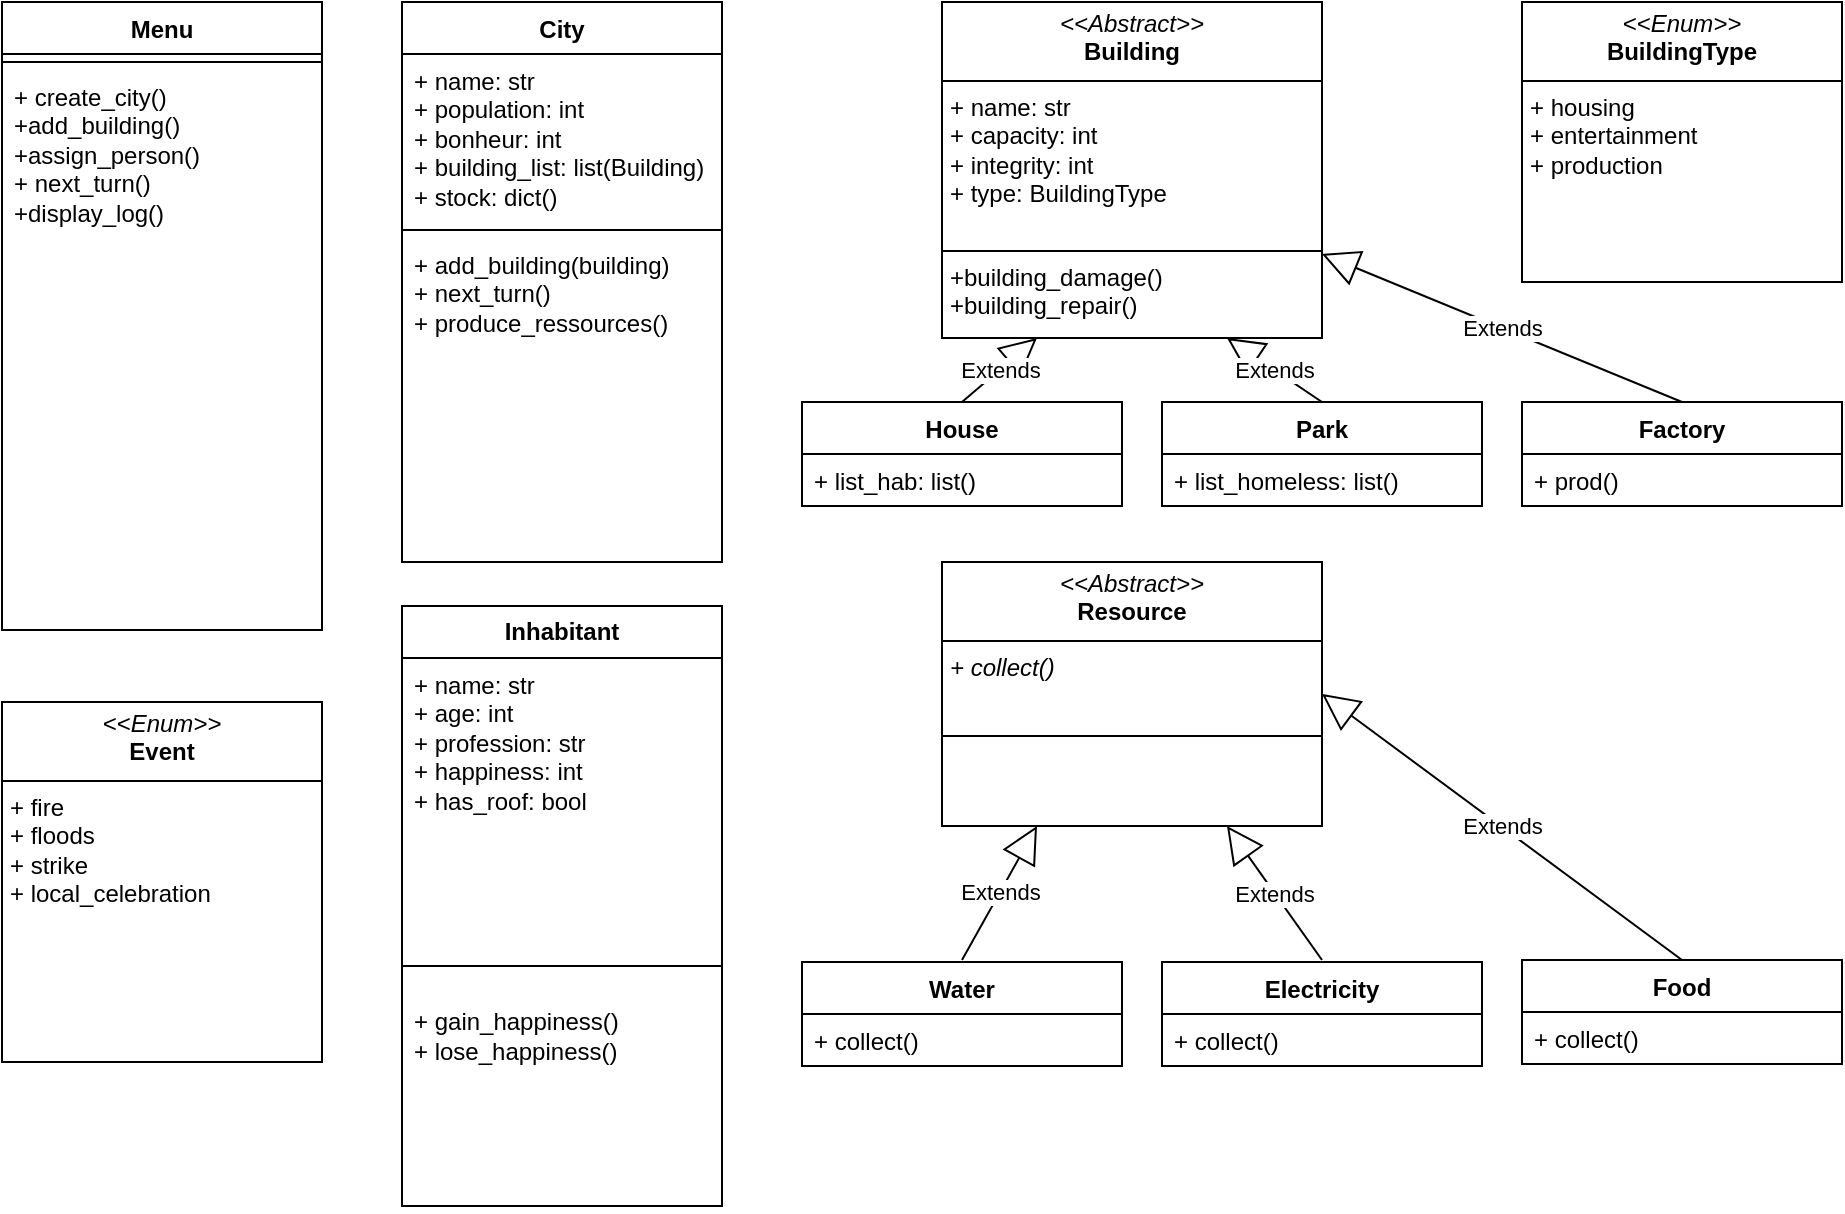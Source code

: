 <mxfile version="28.0.6">
  <diagram name="Page-1" id="MatQbKf_t3b7bPc_HPlH">
    <mxGraphModel dx="1968" dy="746" grid="1" gridSize="10" guides="1" tooltips="1" connect="1" arrows="1" fold="1" page="1" pageScale="1" pageWidth="583" pageHeight="827" math="0" shadow="0">
      <root>
        <mxCell id="0" />
        <mxCell id="1" parent="0" />
        <mxCell id="wWkpORtVnHftsxOOtUtl-1" value="City" style="swimlane;fontStyle=1;align=center;verticalAlign=top;childLayout=stackLayout;horizontal=1;startSize=26;horizontalStack=0;resizeParent=1;resizeParentMax=0;resizeLast=0;collapsible=1;marginBottom=0;whiteSpace=wrap;html=1;" parent="1" vertex="1">
          <mxGeometry x="-260" y="148" width="160" height="280" as="geometry" />
        </mxCell>
        <mxCell id="wWkpORtVnHftsxOOtUtl-2" value="+ name: str&lt;div&gt;+ population: int&lt;/div&gt;&lt;div&gt;+ bonheur: int&lt;/div&gt;&lt;div&gt;+ building_list: list(Building)&lt;/div&gt;&lt;div&gt;+ stock: dict()&lt;/div&gt;" style="text;strokeColor=none;fillColor=none;align=left;verticalAlign=top;spacingLeft=4;spacingRight=4;overflow=hidden;rotatable=0;points=[[0,0.5],[1,0.5]];portConstraint=eastwest;whiteSpace=wrap;html=1;" parent="wWkpORtVnHftsxOOtUtl-1" vertex="1">
          <mxGeometry y="26" width="160" height="84" as="geometry" />
        </mxCell>
        <mxCell id="wWkpORtVnHftsxOOtUtl-3" value="" style="line;strokeWidth=1;fillColor=none;align=left;verticalAlign=middle;spacingTop=-1;spacingLeft=3;spacingRight=3;rotatable=0;labelPosition=right;points=[];portConstraint=eastwest;strokeColor=inherit;" parent="wWkpORtVnHftsxOOtUtl-1" vertex="1">
          <mxGeometry y="110" width="160" height="8" as="geometry" />
        </mxCell>
        <mxCell id="wWkpORtVnHftsxOOtUtl-4" value="+ add_building(building)&lt;div&gt;+ next_turn()&lt;/div&gt;&lt;div&gt;+ produce_ressources()&lt;/div&gt;" style="text;strokeColor=none;fillColor=none;align=left;verticalAlign=top;spacingLeft=4;spacingRight=4;overflow=hidden;rotatable=0;points=[[0,0.5],[1,0.5]];portConstraint=eastwest;whiteSpace=wrap;html=1;" parent="wWkpORtVnHftsxOOtUtl-1" vertex="1">
          <mxGeometry y="118" width="160" height="162" as="geometry" />
        </mxCell>
        <mxCell id="wWkpORtVnHftsxOOtUtl-9" value="&lt;p style=&quot;margin:0px;margin-top:4px;text-align:center;&quot;&gt;&lt;i&gt;&amp;lt;&amp;lt;Enum&amp;gt;&amp;gt;&lt;/i&gt;&lt;br&gt;&lt;b&gt;BuildingType&lt;/b&gt;&lt;/p&gt;&lt;hr size=&quot;1&quot; style=&quot;border-style:solid;&quot;&gt;&lt;p style=&quot;margin:0px;margin-left:4px;&quot;&gt;+ housing&lt;br&gt;+ entertainment&lt;/p&gt;&lt;p style=&quot;margin:0px;margin-left:4px;&quot;&gt;+ production&lt;/p&gt;" style="verticalAlign=top;align=left;overflow=fill;html=1;whiteSpace=wrap;" parent="1" vertex="1">
          <mxGeometry x="300" y="148" width="160" height="140" as="geometry" />
        </mxCell>
        <mxCell id="wWkpORtVnHftsxOOtUtl-11" value="House" style="swimlane;fontStyle=1;align=center;verticalAlign=top;childLayout=stackLayout;horizontal=1;startSize=26;horizontalStack=0;resizeParent=1;resizeParentMax=0;resizeLast=0;collapsible=1;marginBottom=0;whiteSpace=wrap;html=1;" parent="1" vertex="1">
          <mxGeometry x="-60" y="348" width="160" height="52" as="geometry" />
        </mxCell>
        <mxCell id="wWkpORtVnHftsxOOtUtl-12" value="+ list_hab: list()" style="text;strokeColor=none;fillColor=none;align=left;verticalAlign=top;spacingLeft=4;spacingRight=4;overflow=hidden;rotatable=0;points=[[0,0.5],[1,0.5]];portConstraint=eastwest;whiteSpace=wrap;html=1;fontStyle=0" parent="wWkpORtVnHftsxOOtUtl-11" vertex="1">
          <mxGeometry y="26" width="160" height="26" as="geometry" />
        </mxCell>
        <mxCell id="wWkpORtVnHftsxOOtUtl-15" value="Park" style="swimlane;fontStyle=1;align=center;verticalAlign=top;childLayout=stackLayout;horizontal=1;startSize=26;horizontalStack=0;resizeParent=1;resizeParentMax=0;resizeLast=0;collapsible=1;marginBottom=0;whiteSpace=wrap;html=1;" parent="1" vertex="1">
          <mxGeometry x="120" y="348" width="160" height="52" as="geometry" />
        </mxCell>
        <mxCell id="wWkpORtVnHftsxOOtUtl-16" value="+ list_homeless: list()" style="text;strokeColor=none;fillColor=none;align=left;verticalAlign=top;spacingLeft=4;spacingRight=4;overflow=hidden;rotatable=0;points=[[0,0.5],[1,0.5]];portConstraint=eastwest;whiteSpace=wrap;html=1;fontStyle=0" parent="wWkpORtVnHftsxOOtUtl-15" vertex="1">
          <mxGeometry y="26" width="160" height="26" as="geometry" />
        </mxCell>
        <mxCell id="wWkpORtVnHftsxOOtUtl-17" value="Factory" style="swimlane;fontStyle=1;align=center;verticalAlign=top;childLayout=stackLayout;horizontal=1;startSize=26;horizontalStack=0;resizeParent=1;resizeParentMax=0;resizeLast=0;collapsible=1;marginBottom=0;whiteSpace=wrap;html=1;" parent="1" vertex="1">
          <mxGeometry x="300" y="348" width="160" height="52" as="geometry" />
        </mxCell>
        <mxCell id="wWkpORtVnHftsxOOtUtl-18" value="+ prod()" style="text;strokeColor=none;fillColor=none;align=left;verticalAlign=top;spacingLeft=4;spacingRight=4;overflow=hidden;rotatable=0;points=[[0,0.5],[1,0.5]];portConstraint=eastwest;whiteSpace=wrap;html=1;fontStyle=0" parent="wWkpORtVnHftsxOOtUtl-17" vertex="1">
          <mxGeometry y="26" width="160" height="26" as="geometry" />
        </mxCell>
        <mxCell id="wWkpORtVnHftsxOOtUtl-19" value="&lt;b&gt;Inhabitant&lt;/b&gt;" style="swimlane;fontStyle=0;childLayout=stackLayout;horizontal=1;startSize=26;fillColor=none;horizontalStack=0;resizeParent=1;resizeParentMax=0;resizeLast=0;collapsible=1;marginBottom=0;whiteSpace=wrap;html=1;" parent="1" vertex="1">
          <mxGeometry x="-260" y="450" width="160" height="300" as="geometry" />
        </mxCell>
        <mxCell id="wWkpORtVnHftsxOOtUtl-49" value="Extends" style="endArrow=block;endSize=16;endFill=0;html=1;rounded=0;exitX=0.5;exitY=0;exitDx=0;exitDy=0;entryX=0.25;entryY=1;entryDx=0;entryDy=0;" parent="wWkpORtVnHftsxOOtUtl-19" target="wWkpORtVnHftsxOOtUtl-23" edge="1">
          <mxGeometry width="160" relative="1" as="geometry">
            <mxPoint x="280" y="177" as="sourcePoint" />
            <mxPoint x="100" y="68" as="targetPoint" />
          </mxGeometry>
        </mxCell>
        <mxCell id="wWkpORtVnHftsxOOtUtl-22" value="&lt;div&gt;+ name: st&lt;span style=&quot;background-color: transparent; color: light-dark(rgb(0, 0, 0), rgb(255, 255, 255));&quot;&gt;r&lt;/span&gt;&lt;/div&gt;&lt;div&gt;&lt;span style=&quot;background-color: transparent; color: light-dark(rgb(0, 0, 0), rgb(255, 255, 255));&quot;&gt;+ age: int&lt;/span&gt;&lt;span style=&quot;background-color: transparent; text-wrap-mode: nowrap; color: rgba(0, 0, 0, 0); font-family: monospace; font-size: 0px;&quot;&gt;%3CmxGraphModel%3E%3Croot%3E%3CmxCell%20id%3D%220%22%2F%3E%3CmxCell%20id%3D%221%22%20parent%3D%220%22%2F%3E%3CmxCell%20id%3D%222%22%20value%3D%22%2B%20age%3A%20int%22%20style%3D%22text%3BstrokeColor%3Dnone%3BfillColor%3Dnone%3Balign%3Dleft%3BverticalAlign%3Dtop%3BspacingLeft%3D4%3BspacingRight%3D4%3Boverflow%3Dhidden%3Brotatable%3D0%3Bpoints%3D%5B%5B0%2C0.5%5D%2C%5B1%2C0.5%5D%5D%3BportConstraint%3Deastwest%3BwhiteSpace%3Dwrap%3Bhtml%3D1%3B%22%20vertex%3D%221%22%20parent%3D%221%22%3E%3CmxGeometry%20x%3D%22-80%22%20y%3D%22518%22%20width%3D%22160%22%20height%3D%2226%22%20as%3D%22geometry%22%2F%3E%3C%2FmxCell%3E%3C%2Froot%3E%3C%2FmxGraphModel%3&lt;/span&gt;&lt;span style=&quot;background-color: transparent; text-wrap-mode: nowrap; color: rgba(0, 0, 0, 0); font-family: monospace; font-size: 0px;&quot;&gt;%3CmxGraphModel%3E%3Croot%3E%3CmxCell%20id%3D%220%22%2F%3E%3CmxCell%20id%3D%221%22%20parent%3D%220%22%2F%3E%3CmxCell%20id%3D%222%22%20value%3D%22%2B%20age%3A%20int%22%20style%3D%22text%3BstrokeColor%3Dnone%3BfillColor%3Dnone%3Balign%3Dleft%3BverticalAlign%3Dtop%3BspacingLeft%3D4%3BspacingRight%3D4%3Boverflow%3Dhidden%3Brotatable%3D0%3Bpoints%3D%5B%5B0%2C0.5%5D%2C%5B1%2C0.5%5D%5D%3BportConstraint%3Deastwest%3BwhiteSpace%3Dwrap%3Bhtml%3D1%3B%22%20vertex%3D%221%22%20parent%3D%221%22%3E%3CmxGeometry%20x%3D%22-80%22%20y%3D%22518%22%20width%3D%22160%22%20height%3D%2226%22%20as%3D%22geometry%22%2F%3E%3C%2FmxCell%3E%3C%2Froot%3E%3C%2FmxGraphModel%3E&lt;/span&gt;&lt;/div&gt;+ profession: str&lt;div&gt;+ happiness: int&lt;/div&gt;&lt;div&gt;+ has_roof: bool&lt;/div&gt;" style="text;strokeColor=none;fillColor=none;align=left;verticalAlign=top;spacingLeft=4;spacingRight=4;overflow=hidden;rotatable=0;points=[[0,0.5],[1,0.5]];portConstraint=eastwest;whiteSpace=wrap;html=1;" parent="wWkpORtVnHftsxOOtUtl-19" vertex="1">
          <mxGeometry y="26" width="160" height="154" as="geometry" />
        </mxCell>
        <mxCell id="fnq6SWNnUvL2eDuotHyo-20" value="&lt;br&gt;&lt;div&gt;+ gain_happiness()&lt;div&gt;+ lose_happiness()&lt;/div&gt;&lt;/div&gt;" style="text;strokeColor=default;fillColor=none;align=left;verticalAlign=top;spacingLeft=4;spacingRight=4;overflow=hidden;rotatable=0;points=[[0,0.5],[1,0.5]];portConstraint=eastwest;whiteSpace=wrap;html=1;" vertex="1" parent="wWkpORtVnHftsxOOtUtl-19">
          <mxGeometry y="180" width="160" height="120" as="geometry" />
        </mxCell>
        <mxCell id="wWkpORtVnHftsxOOtUtl-23" value="&lt;p style=&quot;margin:0px;margin-top:4px;text-align:center;&quot;&gt;&lt;i&gt;&amp;lt;&amp;lt;Abstract&amp;gt;&amp;gt;&lt;/i&gt;&lt;br&gt;&lt;b&gt;Resource&lt;/b&gt;&lt;/p&gt;&lt;hr size=&quot;1&quot; style=&quot;border-style:solid;&quot;&gt;&lt;p style=&quot;margin:0px;margin-left:4px;&quot;&gt;&lt;i style=&quot;background-color: transparent; color: light-dark(rgb(0, 0, 0), rgb(255, 255, 255));&quot;&gt;+ collect()&lt;/i&gt;&lt;/p&gt;&lt;p style=&quot;margin:0px;margin-left:4px;&quot;&gt;&lt;span style=&quot;color: rgba(0, 0, 0, 0); font-family: monospace; font-size: 0px; text-wrap-mode: nowrap;&quot;&gt;%3CmxGraphModel%3E%3Croot%3E%3CmxCell%20id%3D%220%22%2F%3E%3CmxCell%20id%3D%221%22%20parent%3D%220%22%2F%3E%3CmxCell%20id%3D%222%22%20value%3D%22%22%20style%3D%22line%3BstrokeWidth%3D1%3BfillColor%3Dnone%3Balign%3Dleft%3BverticalAlign%3Dmiddle%3BspacingTop%3D-1%3BspacingLeft%3D3%3BspacingRight%3D3%3Brotatable%3D0%3BlabelPosition%3Dright%3Bpoints%3D%5B%5D%3BportConstraint%3Deastwest%3BstrokeColor%3Dinherit%3B%22%20vertex%3D%221%22%20parent%3D%221%22%3E%3CmxGeometry%20x%3D%22-260%22%20y%3D%22258%22%20width%3D%22160%22%20height%3D%228%22%20as%3D%22geometry%22%2F%3E%3C%2FmxCell%3E%3C%2Froot%3E%3C%2FmxGraphModel%3E&lt;/span&gt;&lt;/p&gt;" style="verticalAlign=top;align=left;overflow=fill;html=1;whiteSpace=wrap;" parent="1" vertex="1">
          <mxGeometry x="10" y="428" width="190" height="132" as="geometry" />
        </mxCell>
        <mxCell id="wWkpORtVnHftsxOOtUtl-24" value="Water" style="swimlane;fontStyle=1;align=center;verticalAlign=top;childLayout=stackLayout;horizontal=1;startSize=26;horizontalStack=0;resizeParent=1;resizeParentMax=0;resizeLast=0;collapsible=1;marginBottom=0;whiteSpace=wrap;html=1;" parent="1" vertex="1">
          <mxGeometry x="-60" y="628" width="160" height="52" as="geometry" />
        </mxCell>
        <mxCell id="wWkpORtVnHftsxOOtUtl-25" value="+ collect()" style="text;strokeColor=none;fillColor=none;align=left;verticalAlign=top;spacingLeft=4;spacingRight=4;overflow=hidden;rotatable=0;points=[[0,0.5],[1,0.5]];portConstraint=eastwest;whiteSpace=wrap;html=1;fontStyle=0" parent="wWkpORtVnHftsxOOtUtl-24" vertex="1">
          <mxGeometry y="26" width="160" height="26" as="geometry" />
        </mxCell>
        <mxCell id="wWkpORtVnHftsxOOtUtl-26" value="Electricity" style="swimlane;fontStyle=1;align=center;verticalAlign=top;childLayout=stackLayout;horizontal=1;startSize=26;horizontalStack=0;resizeParent=1;resizeParentMax=0;resizeLast=0;collapsible=1;marginBottom=0;whiteSpace=wrap;html=1;" parent="1" vertex="1">
          <mxGeometry x="120" y="628" width="160" height="52" as="geometry" />
        </mxCell>
        <mxCell id="wWkpORtVnHftsxOOtUtl-27" value="+ collect()" style="text;strokeColor=none;fillColor=none;align=left;verticalAlign=top;spacingLeft=4;spacingRight=4;overflow=hidden;rotatable=0;points=[[0,0.5],[1,0.5]];portConstraint=eastwest;whiteSpace=wrap;html=1;fontStyle=0" parent="wWkpORtVnHftsxOOtUtl-26" vertex="1">
          <mxGeometry y="26" width="160" height="26" as="geometry" />
        </mxCell>
        <mxCell id="wWkpORtVnHftsxOOtUtl-28" value="Food" style="swimlane;fontStyle=1;align=center;verticalAlign=top;childLayout=stackLayout;horizontal=1;startSize=26;horizontalStack=0;resizeParent=1;resizeParentMax=0;resizeLast=0;collapsible=1;marginBottom=0;whiteSpace=wrap;html=1;" parent="1" vertex="1">
          <mxGeometry x="300" y="627" width="160" height="52" as="geometry" />
        </mxCell>
        <mxCell id="wWkpORtVnHftsxOOtUtl-29" value="+ collect()" style="text;strokeColor=none;fillColor=none;align=left;verticalAlign=top;spacingLeft=4;spacingRight=4;overflow=hidden;rotatable=0;points=[[0,0.5],[1,0.5]];portConstraint=eastwest;whiteSpace=wrap;html=1;fontStyle=0" parent="wWkpORtVnHftsxOOtUtl-28" vertex="1">
          <mxGeometry y="26" width="160" height="26" as="geometry" />
        </mxCell>
        <mxCell id="wWkpORtVnHftsxOOtUtl-30" value="&lt;p style=&quot;margin:0px;margin-top:4px;text-align:center;&quot;&gt;&lt;i&gt;&amp;lt;&amp;lt;Enum&amp;gt;&amp;gt;&lt;/i&gt;&lt;br&gt;&lt;b&gt;Event&lt;/b&gt;&lt;/p&gt;&lt;hr size=&quot;1&quot; style=&quot;border-style:solid;&quot;&gt;&lt;p style=&quot;margin:0px;margin-left:4px;&quot;&gt;+ fire&lt;br&gt;+ floods&lt;/p&gt;&lt;p style=&quot;margin:0px;margin-left:4px;&quot;&gt;+ strike&lt;/p&gt;&lt;p style=&quot;margin:0px;margin-left:4px;&quot;&gt;+ local_celebration&lt;/p&gt;" style="verticalAlign=top;align=left;overflow=fill;html=1;whiteSpace=wrap;" parent="1" vertex="1">
          <mxGeometry x="-460" y="498" width="160" height="180" as="geometry" />
        </mxCell>
        <mxCell id="wWkpORtVnHftsxOOtUtl-31" value="Menu" style="swimlane;fontStyle=1;align=center;verticalAlign=top;childLayout=stackLayout;horizontal=1;startSize=26;horizontalStack=0;resizeParent=1;resizeParentMax=0;resizeLast=0;collapsible=1;marginBottom=0;whiteSpace=wrap;html=1;" parent="1" vertex="1">
          <mxGeometry x="-460" y="148" width="160" height="314" as="geometry" />
        </mxCell>
        <mxCell id="wWkpORtVnHftsxOOtUtl-33" value="" style="line;strokeWidth=1;fillColor=none;align=left;verticalAlign=middle;spacingTop=-1;spacingLeft=3;spacingRight=3;rotatable=0;labelPosition=right;points=[];portConstraint=eastwest;strokeColor=inherit;" parent="wWkpORtVnHftsxOOtUtl-31" vertex="1">
          <mxGeometry y="26" width="160" height="8" as="geometry" />
        </mxCell>
        <mxCell id="wWkpORtVnHftsxOOtUtl-34" value="&lt;div&gt;&lt;span style=&quot;font-style: normal;&quot;&gt;+ create_city()&lt;/span&gt;&lt;/div&gt;&lt;div&gt;&lt;span style=&quot;font-style: normal;&quot;&gt;+add_building()&lt;/span&gt;&lt;/div&gt;&lt;div&gt;&lt;span style=&quot;font-style: normal;&quot;&gt;+assign_person()&lt;/span&gt;&lt;/div&gt;&lt;span style=&quot;font-style: normal;&quot;&gt;+ next_turn()&lt;/span&gt;&lt;div&gt;&lt;span style=&quot;font-style: normal;&quot;&gt;+display_log()&lt;/span&gt;&lt;/div&gt;" style="text;strokeColor=none;fillColor=none;align=left;verticalAlign=top;spacingLeft=4;spacingRight=4;overflow=hidden;rotatable=0;points=[[0,0.5],[1,0.5]];portConstraint=eastwest;whiteSpace=wrap;html=1;fontStyle=2" parent="wWkpORtVnHftsxOOtUtl-31" vertex="1">
          <mxGeometry y="34" width="160" height="280" as="geometry" />
        </mxCell>
        <mxCell id="wWkpORtVnHftsxOOtUtl-47" value="Extends" style="endArrow=block;endSize=16;endFill=0;html=1;rounded=0;exitX=0.5;exitY=0;exitDx=0;exitDy=0;entryX=1;entryY=0.5;entryDx=0;entryDy=0;" parent="1" source="wWkpORtVnHftsxOOtUtl-28" target="wWkpORtVnHftsxOOtUtl-23" edge="1">
          <mxGeometry width="160" relative="1" as="geometry">
            <mxPoint x="305" y="588" as="sourcePoint" />
            <mxPoint x="455" y="588" as="targetPoint" />
          </mxGeometry>
        </mxCell>
        <mxCell id="wWkpORtVnHftsxOOtUtl-48" value="Extends" style="endArrow=block;endSize=16;endFill=0;html=1;rounded=0;exitX=0.5;exitY=0;exitDx=0;exitDy=0;entryX=0.75;entryY=1;entryDx=0;entryDy=0;" parent="1" target="wWkpORtVnHftsxOOtUtl-23" edge="1">
          <mxGeometry width="160" relative="1" as="geometry">
            <mxPoint x="200" y="627" as="sourcePoint" />
            <mxPoint x="20" y="518" as="targetPoint" />
          </mxGeometry>
        </mxCell>
        <mxCell id="wWkpORtVnHftsxOOtUtl-50" value="Extends" style="endArrow=block;endSize=16;endFill=0;html=1;rounded=0;exitX=0.5;exitY=0;exitDx=0;exitDy=0;entryX=1;entryY=0.75;entryDx=0;entryDy=0;" parent="1" target="fnq6SWNnUvL2eDuotHyo-18" edge="1">
          <mxGeometry width="160" relative="1" as="geometry">
            <mxPoint x="380" y="348" as="sourcePoint" />
            <mxPoint x="200.95" y="274.98" as="targetPoint" />
          </mxGeometry>
        </mxCell>
        <mxCell id="wWkpORtVnHftsxOOtUtl-51" value="Extends" style="endArrow=block;endSize=16;endFill=0;html=1;rounded=0;exitX=0.5;exitY=0;exitDx=0;exitDy=0;entryX=0.75;entryY=1;entryDx=0;entryDy=0;" parent="1" target="fnq6SWNnUvL2eDuotHyo-18" edge="1">
          <mxGeometry width="160" relative="1" as="geometry">
            <mxPoint x="200" y="348" as="sourcePoint" />
            <mxPoint x="140.91" y="287.02" as="targetPoint" />
          </mxGeometry>
        </mxCell>
        <mxCell id="wWkpORtVnHftsxOOtUtl-52" value="Extends" style="endArrow=block;endSize=16;endFill=0;html=1;rounded=0;exitX=0.5;exitY=0;exitDx=0;exitDy=0;entryX=0.25;entryY=1;entryDx=0;entryDy=0;" parent="1" source="wWkpORtVnHftsxOOtUtl-11" target="fnq6SWNnUvL2eDuotHyo-18" edge="1">
          <mxGeometry width="160" relative="1" as="geometry">
            <mxPoint x="300" y="417" as="sourcePoint" />
            <mxPoint x="64.91" y="288" as="targetPoint" />
          </mxGeometry>
        </mxCell>
        <mxCell id="fnq6SWNnUvL2eDuotHyo-1" value="" style="line;strokeWidth=1;fillColor=none;align=left;verticalAlign=middle;spacingTop=-1;spacingLeft=3;spacingRight=3;rotatable=0;labelPosition=right;points=[];portConstraint=eastwest;strokeColor=inherit;" vertex="1" parent="1">
          <mxGeometry x="10" y="510" width="190" height="10" as="geometry" />
        </mxCell>
        <mxCell id="fnq6SWNnUvL2eDuotHyo-18" value="&lt;p style=&quot;margin:0px;margin-top:4px;text-align:center;&quot;&gt;&lt;i&gt;&amp;lt;&amp;lt;Abstract&amp;gt;&amp;gt;&lt;/i&gt;&lt;br&gt;&lt;b&gt;Building&lt;/b&gt;&lt;/p&gt;&lt;hr size=&quot;1&quot; style=&quot;border-style:solid;&quot;&gt;&lt;p style=&quot;margin: 0px 0px 0px 4px;&quot;&gt;+ name: str&lt;br&gt;+ capacity: int&lt;/p&gt;&lt;p style=&quot;margin: 0px 0px 0px 4px;&quot;&gt;+ integrity: int&lt;/p&gt;&lt;p style=&quot;margin: 0px 0px 0px 4px;&quot;&gt;+ type: BuildingType&lt;/p&gt;&lt;p style=&quot;margin:0px;margin-left:4px;&quot;&gt;&lt;br&gt;&lt;/p&gt;&lt;hr size=&quot;1&quot; style=&quot;border-style:solid;&quot;&gt;&lt;p style=&quot;margin:0px;margin-left:4px;&quot;&gt;+building_damage()&lt;/p&gt;&lt;p style=&quot;margin:0px;margin-left:4px;&quot;&gt;+building_repair()&lt;/p&gt;" style="verticalAlign=top;align=left;overflow=fill;html=1;whiteSpace=wrap;" vertex="1" parent="1">
          <mxGeometry x="10" y="148" width="190" height="168" as="geometry" />
        </mxCell>
      </root>
    </mxGraphModel>
  </diagram>
</mxfile>
